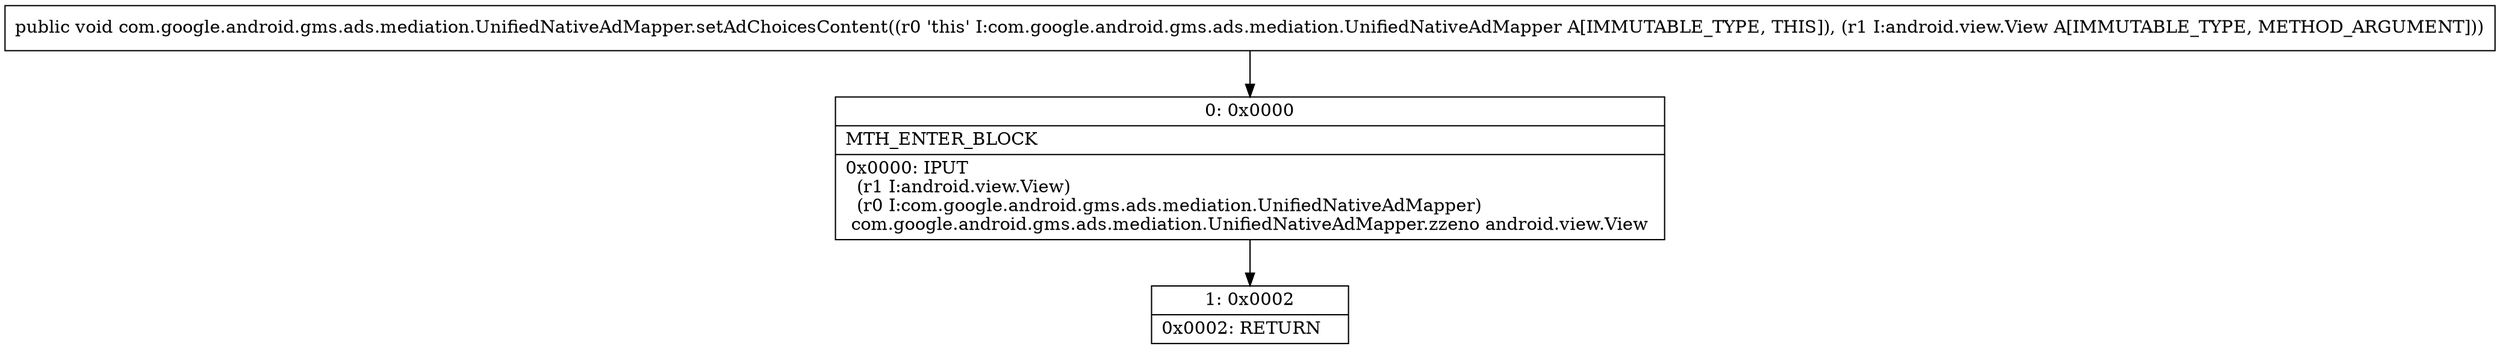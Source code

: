 digraph "CFG forcom.google.android.gms.ads.mediation.UnifiedNativeAdMapper.setAdChoicesContent(Landroid\/view\/View;)V" {
Node_0 [shape=record,label="{0\:\ 0x0000|MTH_ENTER_BLOCK\l|0x0000: IPUT  \l  (r1 I:android.view.View)\l  (r0 I:com.google.android.gms.ads.mediation.UnifiedNativeAdMapper)\l com.google.android.gms.ads.mediation.UnifiedNativeAdMapper.zzeno android.view.View \l}"];
Node_1 [shape=record,label="{1\:\ 0x0002|0x0002: RETURN   \l}"];
MethodNode[shape=record,label="{public void com.google.android.gms.ads.mediation.UnifiedNativeAdMapper.setAdChoicesContent((r0 'this' I:com.google.android.gms.ads.mediation.UnifiedNativeAdMapper A[IMMUTABLE_TYPE, THIS]), (r1 I:android.view.View A[IMMUTABLE_TYPE, METHOD_ARGUMENT])) }"];
MethodNode -> Node_0;
Node_0 -> Node_1;
}

